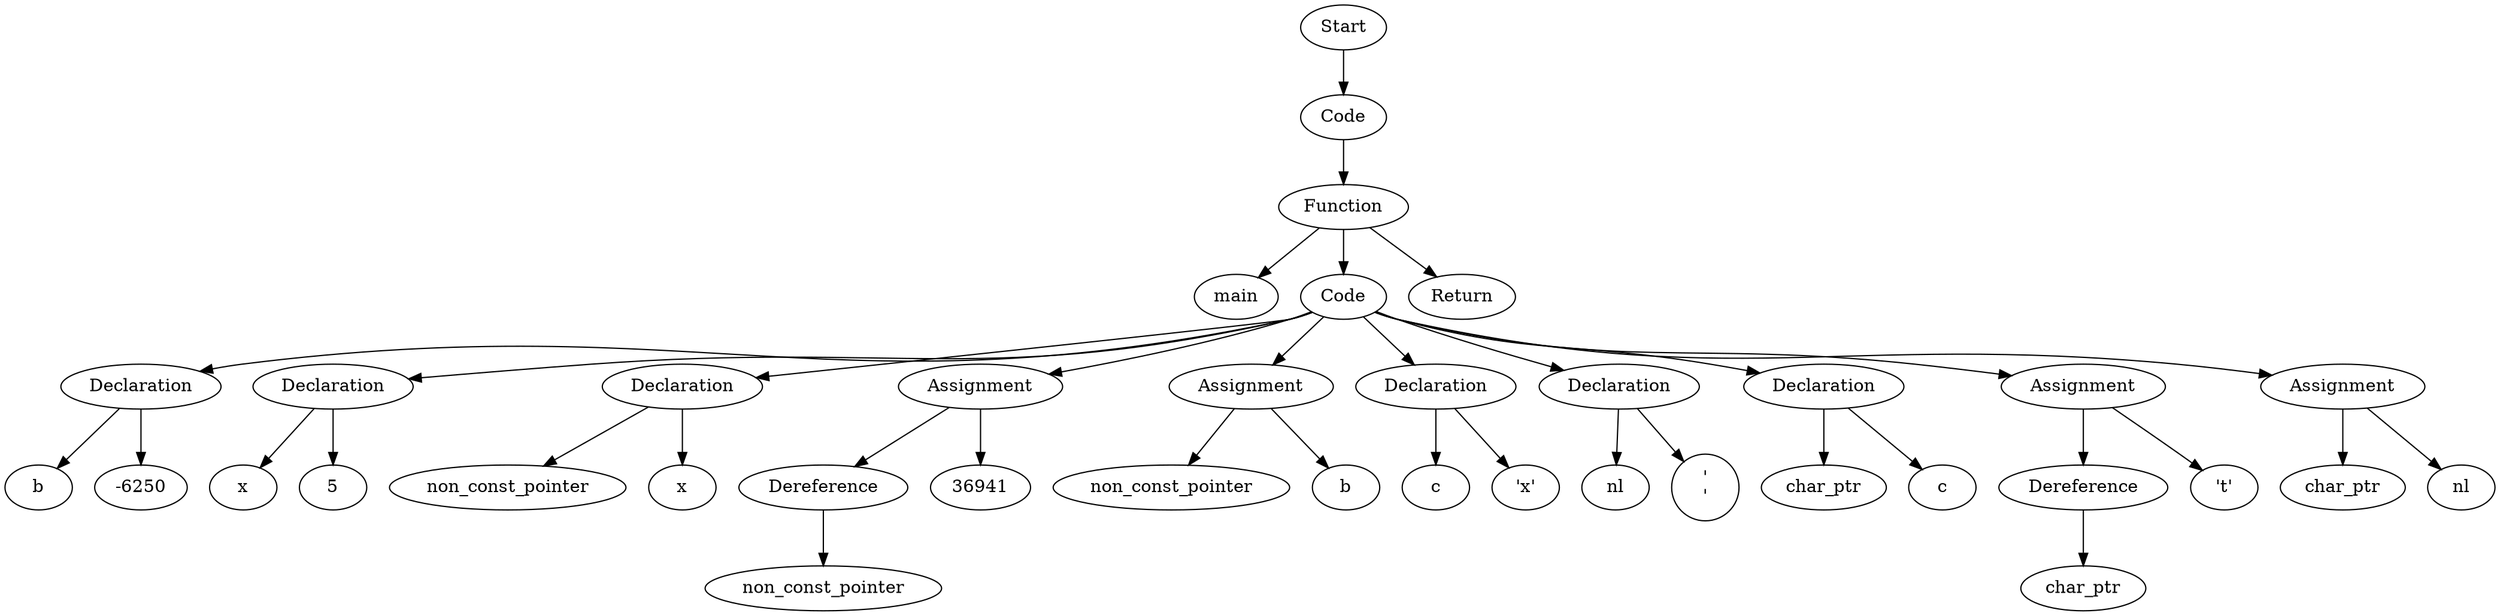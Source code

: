 digraph AST {
  "128502873121232" [label="Start"];
  "128502873121232" -> "128502873120176";
  "128502873120176" [label="Code"];
  "128502873120176" -> "128502873119984";
  "128502873119984" [label="Function"];
  "128502873119984" -> "128502873120896";
  "128502873119984" -> "128502873121616";
  "128502873119984" -> "128502873121808";
  "128502873120896" [label="main"];
  "128502873121616" [label="Code"];
  "128502873121616" -> "128502873122384";
  "128502873121616" -> "128502873123200";
  "128502873121616" -> "128502873124208";
  "128502873121616" -> "128502873125168";
  "128502873121616" -> "128502873125888";
  "128502873121616" -> "128502873126416";
  "128502873121616" -> "128502873127376";
  "128502873121616" -> "128502873128192";
  "128502873121616" -> "128502873194752";
  "128502873121616" -> "128502873195472";
  "128502873122384" [label="Declaration"];
  "128502873122384" -> "128502873122768";
  "128502873122384" -> "128502873124496";
  "128502873122768" [label="b"];
  "128502873124496" [label="-6250"];
  "128502873123200" [label="Declaration"];
  "128502873123200" -> "128502873123776";
  "128502873123200" -> "128502873124304";
  "128502873123776" [label="x"];
  "128502873124304" [label="5"];
  "128502873124208" [label="Declaration"];
  "128502873124208" -> "128502873124640";
  "128502873124208" -> "128502873125456";
  "128502873124640" [label="non_const_pointer"];
  "128502873125456" [label="x"];
  "128502873125168" [label="Assignment"];
  "128502873125168" -> "128502873126464";
  "128502873125168" -> "128502873125984";
  "128502873126464" [label="Dereference"];
  "128502873126464" -> "128502873125648";
  "128502873125648" [label="non_const_pointer"];
  "128502873125984" [label="36941"];
  "128502873125888" [label="Assignment"];
  "128502873125888" -> "128502873126128";
  "128502873125888" -> "128502873126704";
  "128502873126128" [label="non_const_pointer"];
  "128502873126704" [label="b"];
  "128502873126416" [label="Declaration"];
  "128502873126416" -> "128502873126992";
  "128502873126416" -> "128502873127472";
  "128502873126992" [label="c"];
  "128502873127472" [label="'x'"];
  "128502873127376" [label="Declaration"];
  "128502873127376" -> "128502873127808";
  "128502873127376" -> "128502873128288";
  "128502873127808" [label="nl"];
  "128502873128288" [label="'\n'"];
  "128502873128192" [label="Declaration"];
  "128502873128192" -> "128502873128624";
  "128502873128192" -> "128502873195040";
  "128502873128624" [label="char_ptr"];
  "128502873195040" [label="c"];
  "128502873194752" [label="Assignment"];
  "128502873194752" -> "128502873125216";
  "128502873194752" -> "128502873195568";
  "128502873125216" [label="Dereference"];
  "128502873125216" -> "128502873195232";
  "128502873195232" [label="char_ptr"];
  "128502873195568" [label="'\t'"];
  "128502873195472" [label="Assignment"];
  "128502873195472" -> "128502873195712";
  "128502873195472" -> "128502873196288";
  "128502873195712" [label="char_ptr"];
  "128502873196288" [label="nl"];
  "128502873121808" [label="Return"];
}
